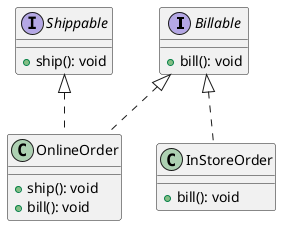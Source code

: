 @startuml

interface Billable {
  + bill(): void
}

interface Shippable {
  + ship(): void
}

class OnlineOrder implements Shippable, Billable {
  + ship(): void
  + bill(): void
}

class InStoreOrder implements Billable {
  + bill(): void
}

@enduml
